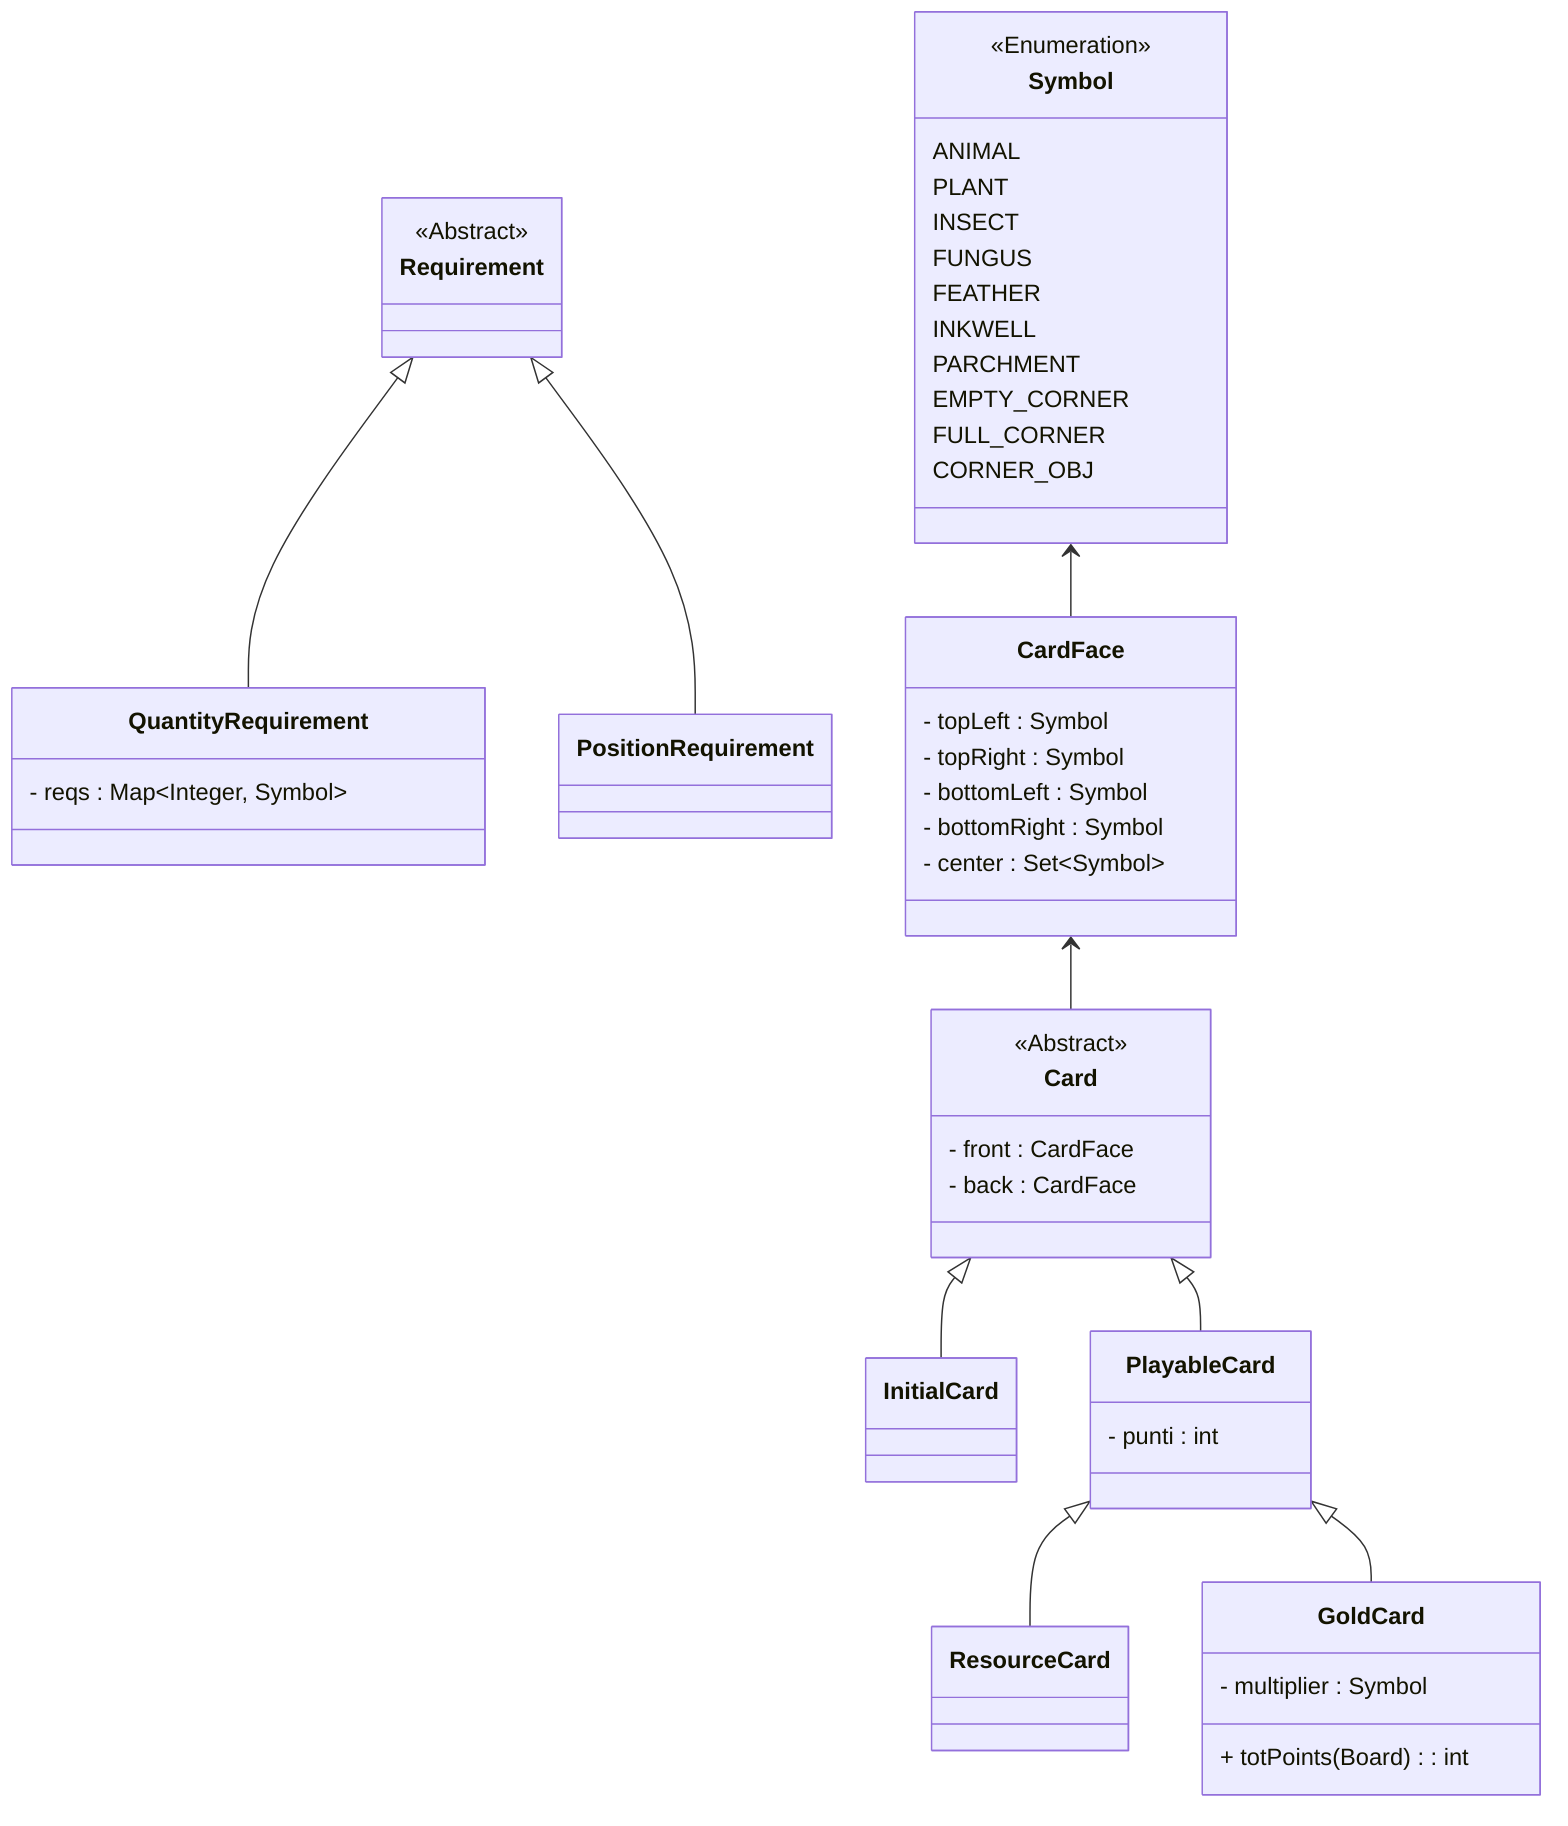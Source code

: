 classDiagram
    Card <|-- InitialCard
    Card <|-- PlayableCard

    PlayableCard <|-- ResourceCard
    PlayableCard <|-- GoldCard
    
    Requirement <|-- QuantityRequirement
    Requirement <|-- PositionRequirement

    CardFace <-- Card
    Symbol <-- CardFace

    class Symbol {
        <<Enumeration>>
        ANIMAL
        PLANT
        INSECT
        FUNGUS
        FEATHER
        INKWELL
        PARCHMENT
        EMPTY_CORNER
        FULL_CORNER
        CORNER_OBJ
    }

    class CardFace {
        - topLeft : Symbol
        - topRight : Symbol
        - bottomLeft : Symbol
        - bottomRight : Symbol
        - center : Set~Symbol~
    }

    class Card { 
        <<Abstract>>
        - front : CardFace
        - back : CardFace
    }

    class PlayableCard {
        - punti : int
    }

    class InitialCard {
    }

    class ResourceCard {
    }

    class GoldCard {
        - multiplier : Symbol
        + totPoints(Board) : int
    }
    
    class Requirement {
        <<Abstract>>
    }
    
    class QuantityRequirement {
        - reqs : Map~Integer, Symbol~
    }
    
    class PositionRequirement {
    }